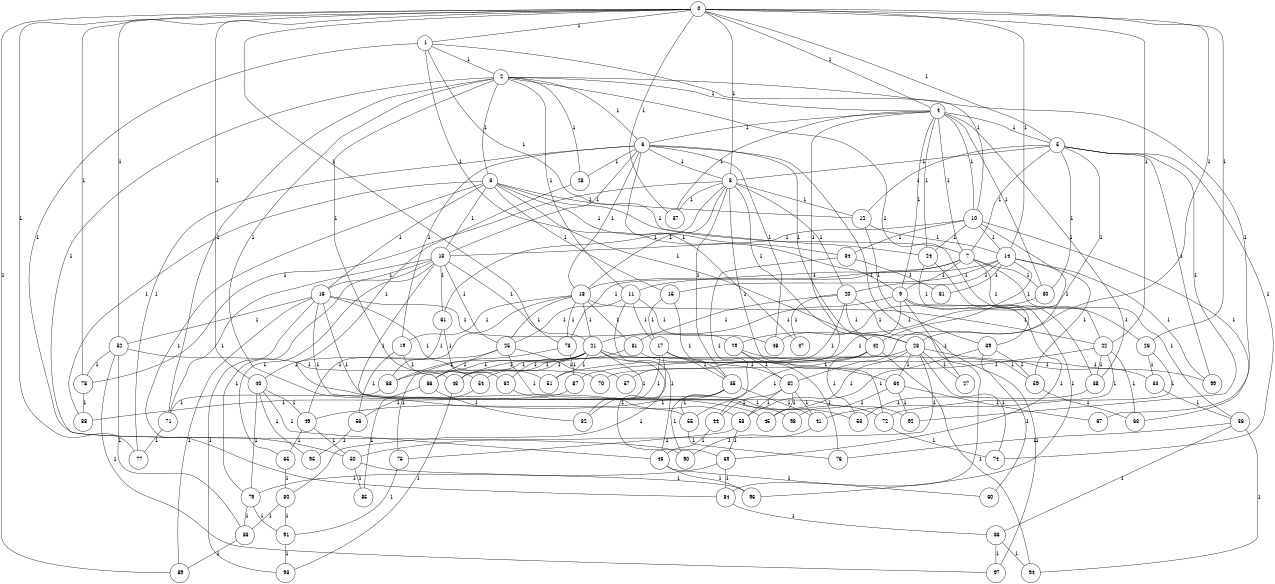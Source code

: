 graph G {
size="8.5,11;"
ratio = "expand;"
fixedsize="true;"
overlap="scale;"
node[shape=circle,width=.12,hight=.12,fontsize=12]
edge[fontsize=12]

0[label=" 0" color=black, pos="1.2643878,2.5717983!"];
1[label=" 1" color=black, pos="2.2388494,0.90863153!"];
2[label=" 2" color=black, pos="0.54832213,2.3612184!"];
3[label=" 3" color=black, pos="2.1204303,2.1066641!"];
4[label=" 4" color=black, pos="0.75467055,2.0250613!"];
5[label=" 5" color=black, pos="0.74320581,0.49888573!"];
6[label=" 6" color=black, pos="0.067272987,1.1302601!"];
7[label=" 7" color=black, pos="2.572547,1.6553447!"];
8[label=" 8" color=black, pos="2.3462064,2.6628415!"];
9[label=" 9" color=black, pos="1.3694638,1.4500128!"];
10[label=" 10" color=black, pos="1.0690512,0.83595109!"];
11[label=" 11" color=black, pos="2.9917956,2.0840022!"];
12[label=" 12" color=black, pos="1.2097431,0.89865013!"];
13[label=" 13" color=black, pos="1.8187614,1.327025!"];
14[label=" 14" color=black, pos="0.23259159,1.3262858!"];
15[label=" 15" color=black, pos="1.5881137,0.64207342!"];
16[label=" 16" color=black, pos="2.2087735,2.5193758!"];
17[label=" 17" color=black, pos="0.876388,0.49602317!"];
18[label=" 18" color=black, pos="2.7806198,0.13492074!"];
19[label=" 19" color=black, pos="2.2745895,0.51888156!"];
20[label=" 20" color=black, pos="2.3279864,2.4372814!"];
21[label=" 21" color=black, pos="1.8150676,1.0327822!"];
22[label=" 22" color=black, pos="2.2215916,2.8527978!"];
23[label=" 23" color=black, pos="0.34069841,0.74402534!"];
24[label=" 24" color=black, pos="2.7997861,1.1277092!"];
25[label=" 25" color=black, pos="2.2327897,1.6216133!"];
26[label=" 26" color=black, pos="0.95570659,2.7858249!"];
27[label=" 27" color=black, pos="0.975457,1.7146286!"];
28[label=" 28" color=black, pos="2.7222382,2.4501911!"];
29[label=" 29" color=black, pos="2.9162164,1.5849649!"];
30[label=" 30" color=black, pos="1.8420413,1.9475133!"];
31[label=" 31" color=black, pos="2.9326339,2.7322116!"];
32[label=" 32" color=black, pos="1.9549398,1.4085941!"];
33[label=" 33" color=black, pos="1.4836531,1.2011391!"];
34[label=" 34" color=black, pos="1.7867416,2.6696557!"];
35[label=" 35" color=black, pos="1.2916705,1.0656419!"];
36[label=" 36" color=black, pos="0.53619429,2.5512145!"];
37[label=" 37" color=black, pos="1.9988064,2.5902188!"];
38[label=" 38" color=black, pos="1.573942,2.0235874!"];
39[label=" 39" color=black, pos="2.2292708,2.2389959!"];
40[label=" 40" color=black, pos="0.61571975,1.3719402!"];
41[label=" 41" color=black, pos="2.6777975,0.53873252!"];
42[label=" 42" color=black, pos="1.5600433,2.2267377!"];
43[label=" 43" color=black, pos="0.59267254,1.8656226!"];
44[label=" 44" color=black, pos="1.8082127,0.58127756!"];
45[label=" 45" color=black, pos="1.5530165,0.64786682!"];
46[label=" 46" color=black, pos="1.7092285,1.6335344!"];
47[label=" 47" color=black, pos="1.4272532,1.1227099!"];
48[label=" 48" color=black, pos="1.5201203,1.1423458!"];
49[label=" 49" color=black, pos="2.0677294,1.662457!"];
50[label=" 50" color=black, pos="2.8894665,1.4794866!"];
51[label=" 51" color=black, pos="2.1815743,0.61100591!"];
52[label=" 52" color=black, pos="0.76194624,0.79680614!"];
53[label=" 53" color=black, pos="0.36377981,2.4419212!"];
54[label=" 54" color=black, pos="0.11612718,1.0115076!"];
55[label=" 55" color=black, pos="0.94798587,1.5863533!"];
56[label=" 56" color=black, pos="2.6288676,0.66602408!"];
57[label=" 57" color=black, pos="2.4097774,1.3243696!"];
58[label=" 58" color=black, pos="0.21767573,0.78138302!"];
59[label=" 59" color=black, pos="0.14896537,0.38903704!"];
60[label=" 60" color=black, pos="1.5846724,2.2258743!"];
61[label=" 61" color=black, pos="2.6305161,2.0214605!"];
62[label=" 62" color=black, pos="1.7432511,2.2900237!"];
63[label=" 63" color=black, pos="1.1671855,2.1593431!"];
64[label=" 64" color=black, pos="1.6050761,1.49265!"];
65[label=" 65" color=black, pos="0.15384827,1.3140974!"];
66[label=" 66" color=black, pos="1.6208758,2.770774!"];
67[label=" 67" color=black, pos="0.48786938,0.68075282!"];
68[label=" 68" color=black, pos="0.34565423,1.020994!"];
69[label=" 69" color=black, pos="0.57442259,1.7228137!"];
70[label=" 70" color=black, pos="0.075422557,2.0089106!"];
71[label=" 71" color=black, pos="1.8892144,0.038661148!"];
72[label=" 72" color=black, pos="1.9936209,2.509144!"];
73[label=" 73" color=black, pos="2.3483308,1.5189932!"];
74[label=" 74" color=black, pos="2.9187219,2.7390479!"];
75[label=" 75" color=black, pos="1.4495783,1.479133!"];
76[label=" 76" color=black, pos="1.3264278,2.7714029!"];
77[label=" 77" color=black, pos="2.5425815,0.21852403!"];
78[label=" 78" color=black, pos="1.5070539,2.8606121!"];
79[label=" 79" color=black, pos="2.3956883,2.8905588!"];
80[label=" 80" color=black, pos="0.43058445,1.5367785!"];
81[label=" 81" color=black, pos="2.2229441,1.7481219!"];
82[label=" 82" color=black, pos="0.34553888,1.5482572!"];
83[label=" 83" color=black, pos="1.9069704,1.5903497!"];
84[label=" 84" color=black, pos="2.5275173,2.1342486!"];
85[label=" 85" color=black, pos="1.8559691,2.6881028!"];
86[label=" 86" color=black, pos="2.5802073,1.7592913!"];
87[label=" 87" color=black, pos="0.44798828,1.3652048!"];
88[label=" 88" color=black, pos="0.049552843,1.657488!"];
89[label=" 89" color=black, pos="2.957755,2.414163!"];
90[label=" 90" color=black, pos="2.8927796,2.098411!"];
91[label=" 91" color=black, pos="1.9898105,1.0331483!"];
92[label=" 92" color=black, pos="0.050513203,0.58742651!"];
93[label=" 93" color=black, pos="0.52016955,1.2695053!"];
94[label=" 94" color=black, pos="0.82424434,1.0762724!"];
95[label=" 95" color=black, pos="2.6786468,1.1508054!"];
96[label=" 96" color=black, pos="1.3434605,0.00069658645!"];
97[label=" 97" color=black, pos="2.2139032,1.6045093!"];
98[label=" 98" color=black, pos="0.37727979,2.9064329!"];
99[label=" 99" color=black, pos="2.391681,1.884418!"];
0--1[label="1"]
0--4[label="1"]
0--5[label="1"]
0--8[label="1"]
0--14[label="1"]
0--22[label="1"]
0--23[label="1"]
0--26[label="1"]
0--37[label="1"]
0--40[label="1"]
0--52[label="1"]
0--73[label="1"]
0--77[label="1"]
0--78[label="1"]
0--89[label="1"]
1--2[label="1"]
1--9[label="1"]
1--10[label="1"]
1--24[label="1"]
1--90[label="1"]
2--3[label="1"]
2--4[label="1"]
2--6[label="1"]
2--11[label="1"]
2--28[label="1"]
2--38[label="1"]
2--43[label="1"]
2--50[label="1"]
2--58[label="1"]
2--67[label="1"]
2--71[label="1"]
3--7[label="1"]
3--12[label="1"]
3--13[label="1"]
3--15[label="1"]
3--16[label="1"]
3--23[label="1"]
3--34[label="1"]
3--84[label="1"]
3--88[label="1"]
4--5[label="1"]
4--6[label="1"]
4--7[label="1"]
4--9[label="1"]
4--10[label="1"]
4--24[label="1"]
4--30[label="1"]
4--37[label="1"]
4--38[label="1"]
4--57[label="1"]
5--7[label="1"]
5--8[label="1"]
5--12[label="1"]
5--29[label="1"]
5--30[label="1"]
5--74[label="1"]
5--92[label="1"]
5--99[label="1"]
6--8[label="1"]
6--13[label="1"]
6--18[label="1"]
6--19[label="1"]
6--28[label="1"]
6--42[label="1"]
6--47[label="1"]
6--48[label="1"]
6--77[label="1"]
6--84[label="1"]
7--9[label="1"]
7--11[label="1"]
7--22[label="1"]
7--30[label="1"]
7--36[label="1"]
7--73[label="1"]
8--12[label="1"]
8--18[label="1"]
8--20[label="1"]
8--35[label="1"]
8--37[label="1"]
8--42[label="1"]
8--61[label="1"]
8--72[label="1"]
8--78[label="1"]
9--21[label="1"]
9--26[label="1"]
9--27[label="1"]
9--69[label="1"]
9--87[label="1"]
10--13[label="1"]
10--14[label="1"]
10--24[label="1"]
10--32[label="1"]
10--34[label="1"]
10--63[label="1"]
11--17[label="1"]
11--25[label="1"]
11--46[label="1"]
11--48[label="1"]
12--14[label="1"]
12--39[label="1"]
13--16[label="1"]
13--21[label="1"]
13--25[label="1"]
13--61[label="1"]
13--65[label="1"]
13--71[label="1"]
13--79[label="1"]
13--98[label="1"]
14--15[label="1"]
14--18[label="1"]
14--20[label="1"]
14--42[label="1"]
14--59[label="1"]
14--81[label="1"]
14--99[label="1"]
15--17[label="1"]
15--35[label="1"]
16--29[label="1"]
16--45[label="1"]
16--51[label="1"]
16--52[label="1"]
16--53[label="1"]
16--89[label="1"]
16--93[label="1"]
17--35[label="1"]
17--64[label="1"]
17--80[label="1"]
17--82[label="1"]
18--19[label="1"]
18--21[label="1"]
18--22[label="1"]
18--25[label="1"]
18--31[label="1"]
18--49[label="1"]
18--73[label="1"]
19--54[label="1"]
19--56[label="1"]
20--23[label="1"]
20--31[label="1"]
20--47[label="1"]
20--51[label="1"]
20--97[label="1"]
21--43[label="1"]
21--51[label="1"]
21--59[label="1"]
21--62[label="1"]
21--66[label="1"]
21--68[label="1"]
21--69[label="1"]
21--82[label="1"]
22--38[label="1"]
22--63[label="1"]
22--70[label="1"]
22--72[label="1"]
23--27[label="1"]
23--33[label="1"]
23--45[label="1"]
23--50[label="1"]
23--64[label="1"]
23--68[label="1"]
23--74[label="1"]
24--39[label="1"]
24--96[label="1"]
25--40[label="1"]
25--57[label="1"]
25--66[label="1"]
25--92[label="1"]
26--33[label="1"]
26--41[label="1"]
28--55[label="1"]
29--32[label="1"]
29--76[label="1"]
29--99[label="1"]
30--48[label="1"]
31--32[label="1"]
31--43[label="1"]
32--41[label="1"]
32--44[label="1"]
32--45[label="1"]
32--58[label="1"]
33--36[label="1"]
34--44[label="1"]
34--81[label="1"]
35--41[label="1"]
35--49[label="1"]
35--55[label="1"]
35--90[label="1"]
36--76[label="1"]
36--86[label="1"]
36--94[label="1"]
38--53[label="1"]
39--58[label="1"]
39--59[label="1"]
39--60[label="1"]
40--46[label="1"]
40--49[label="1"]
40--79[label="1"]
40--95[label="1"]
41--90[label="1"]
42--53[label="1"]
42--54[label="1"]
42--55[label="1"]
42--94[label="1"]
43--93[label="1"]
44--46[label="1"]
46--60[label="1"]
46--96[label="1"]
49--50[label="1"]
49--65[label="1"]
50--85[label="1"]
50--96[label="1"]
52--70[label="1"]
52--78[label="1"]
52--83[label="1"]
52--97[label="1"]
54--56[label="1"]
55--76[label="1"]
56--95[label="1"]
58--69[label="1"]
58--75[label="1"]
59--63[label="1"]
61--62[label="1"]
61--68[label="1"]
62--72[label="1"]
64--67[label="1"]
64--92[label="1"]
64--98[label="1"]
65--80[label="1"]
66--82[label="1"]
66--85[label="1"]
68--71[label="1"]
69--79[label="1"]
69--84[label="1"]
71--77[label="1"]
72--74[label="1"]
73--75[label="1"]
73--87[label="1"]
75--91[label="1"]
78--88[label="1"]
79--83[label="1"]
79--91[label="1"]
80--83[label="1"]
80--91[label="1"]
83--89[label="1"]
84--86[label="1"]
86--94[label="1"]
86--97[label="1"]
87--88[label="1"]
91--93[label="1"]

}
